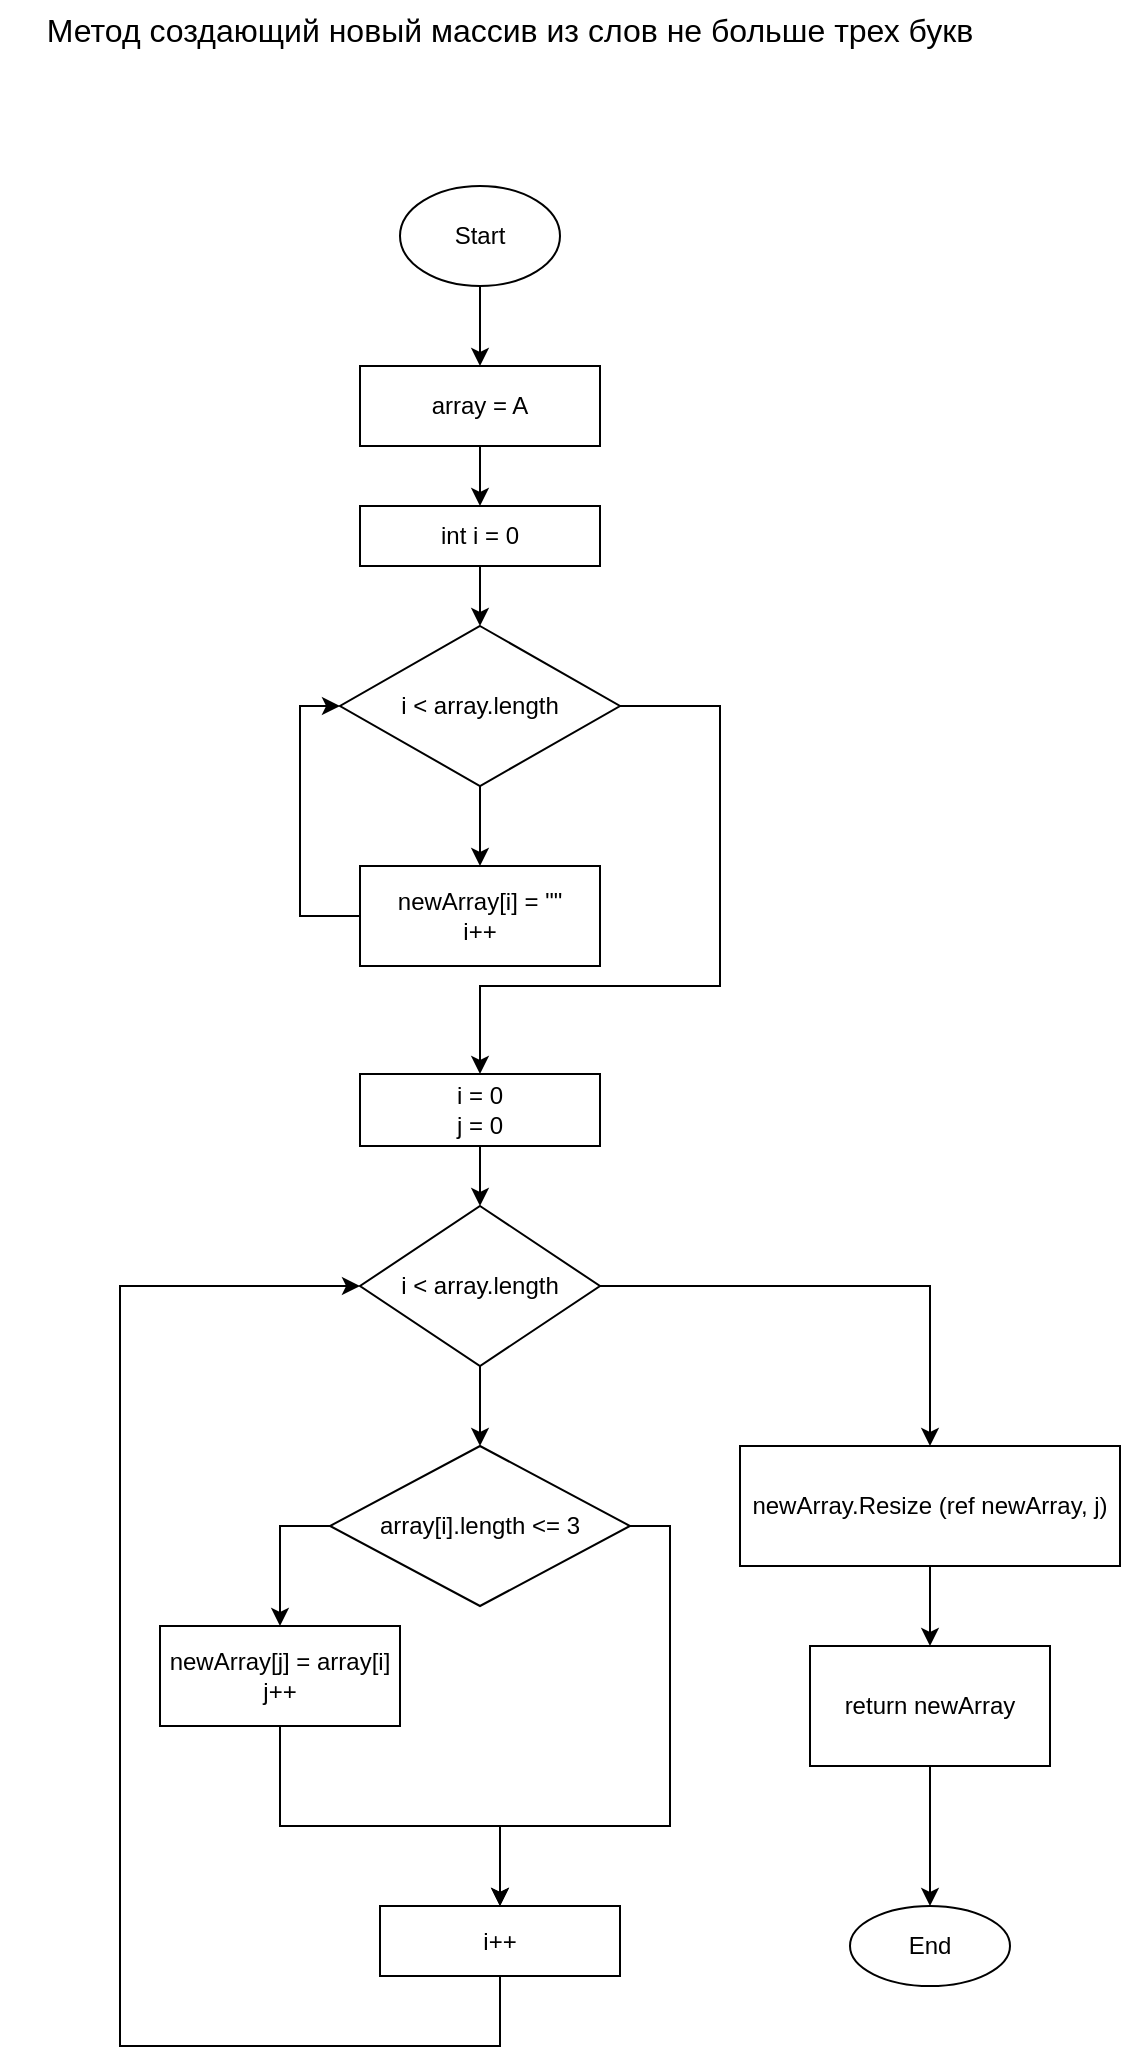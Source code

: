 <mxfile version="21.1.4" type="device">
  <diagram name="Страница 1" id="tKlFdhe6DmPF9fYMz_AW">
    <mxGraphModel dx="989" dy="556" grid="1" gridSize="10" guides="1" tooltips="1" connect="1" arrows="1" fold="1" page="1" pageScale="1" pageWidth="827" pageHeight="1169" math="0" shadow="0">
      <root>
        <mxCell id="0" />
        <mxCell id="1" parent="0" />
        <mxCell id="Rgx7Lz2elLKNHia8VYeP-5" value="" style="edgeStyle=orthogonalEdgeStyle;rounded=0;orthogonalLoop=1;jettySize=auto;html=1;" edge="1" parent="1" source="Rgx7Lz2elLKNHia8VYeP-1" target="Rgx7Lz2elLKNHia8VYeP-4">
          <mxGeometry relative="1" as="geometry" />
        </mxCell>
        <mxCell id="Rgx7Lz2elLKNHia8VYeP-1" value="Start" style="ellipse;whiteSpace=wrap;html=1;" vertex="1" parent="1">
          <mxGeometry x="340" y="113" width="80" height="50" as="geometry" />
        </mxCell>
        <mxCell id="Rgx7Lz2elLKNHia8VYeP-10" value="" style="edgeStyle=orthogonalEdgeStyle;rounded=0;orthogonalLoop=1;jettySize=auto;html=1;" edge="1" parent="1" source="Rgx7Lz2elLKNHia8VYeP-4" target="Rgx7Lz2elLKNHia8VYeP-9">
          <mxGeometry relative="1" as="geometry" />
        </mxCell>
        <mxCell id="Rgx7Lz2elLKNHia8VYeP-4" value="array = A&lt;br&gt;" style="whiteSpace=wrap;html=1;" vertex="1" parent="1">
          <mxGeometry x="320" y="203" width="120" height="40" as="geometry" />
        </mxCell>
        <mxCell id="Rgx7Lz2elLKNHia8VYeP-12" value="" style="edgeStyle=orthogonalEdgeStyle;rounded=0;orthogonalLoop=1;jettySize=auto;html=1;" edge="1" parent="1" source="Rgx7Lz2elLKNHia8VYeP-9" target="Rgx7Lz2elLKNHia8VYeP-11">
          <mxGeometry relative="1" as="geometry" />
        </mxCell>
        <mxCell id="Rgx7Lz2elLKNHia8VYeP-9" value="int i = 0" style="whiteSpace=wrap;html=1;" vertex="1" parent="1">
          <mxGeometry x="320" y="273" width="120" height="30" as="geometry" />
        </mxCell>
        <mxCell id="Rgx7Lz2elLKNHia8VYeP-17" style="edgeStyle=orthogonalEdgeStyle;rounded=0;orthogonalLoop=1;jettySize=auto;html=1;exitX=0.5;exitY=1;exitDx=0;exitDy=0;entryX=0.5;entryY=0;entryDx=0;entryDy=0;" edge="1" parent="1" source="Rgx7Lz2elLKNHia8VYeP-11" target="Rgx7Lz2elLKNHia8VYeP-14">
          <mxGeometry relative="1" as="geometry" />
        </mxCell>
        <mxCell id="Rgx7Lz2elLKNHia8VYeP-20" value="" style="edgeStyle=orthogonalEdgeStyle;rounded=0;orthogonalLoop=1;jettySize=auto;html=1;entryX=0.5;entryY=0;entryDx=0;entryDy=0;" edge="1" parent="1" source="Rgx7Lz2elLKNHia8VYeP-11" target="Rgx7Lz2elLKNHia8VYeP-23">
          <mxGeometry relative="1" as="geometry">
            <Array as="points">
              <mxPoint x="500" y="373" />
              <mxPoint x="500" y="513" />
              <mxPoint x="380" y="513" />
            </Array>
          </mxGeometry>
        </mxCell>
        <mxCell id="Rgx7Lz2elLKNHia8VYeP-11" value="i &amp;lt; array.length" style="rhombus;whiteSpace=wrap;html=1;" vertex="1" parent="1">
          <mxGeometry x="310" y="333" width="140" height="80" as="geometry" />
        </mxCell>
        <mxCell id="Rgx7Lz2elLKNHia8VYeP-18" style="edgeStyle=orthogonalEdgeStyle;rounded=0;orthogonalLoop=1;jettySize=auto;html=1;exitX=0;exitY=0.5;exitDx=0;exitDy=0;entryX=0;entryY=0.5;entryDx=0;entryDy=0;" edge="1" parent="1" source="Rgx7Lz2elLKNHia8VYeP-14" target="Rgx7Lz2elLKNHia8VYeP-11">
          <mxGeometry relative="1" as="geometry" />
        </mxCell>
        <mxCell id="Rgx7Lz2elLKNHia8VYeP-14" value="newArray[i] = &quot;&quot;&lt;br&gt;i++" style="whiteSpace=wrap;html=1;" vertex="1" parent="1">
          <mxGeometry x="320" y="453" width="120" height="50" as="geometry" />
        </mxCell>
        <mxCell id="Rgx7Lz2elLKNHia8VYeP-22" value="" style="edgeStyle=orthogonalEdgeStyle;rounded=0;orthogonalLoop=1;jettySize=auto;html=1;" edge="1" parent="1" source="Rgx7Lz2elLKNHia8VYeP-19" target="Rgx7Lz2elLKNHia8VYeP-21">
          <mxGeometry relative="1" as="geometry" />
        </mxCell>
        <mxCell id="Rgx7Lz2elLKNHia8VYeP-29" value="" style="edgeStyle=orthogonalEdgeStyle;rounded=0;orthogonalLoop=1;jettySize=auto;html=1;" edge="1" parent="1" source="Rgx7Lz2elLKNHia8VYeP-19" target="Rgx7Lz2elLKNHia8VYeP-28">
          <mxGeometry relative="1" as="geometry" />
        </mxCell>
        <mxCell id="Rgx7Lz2elLKNHia8VYeP-19" value="i &amp;lt; array.length" style="rhombus;whiteSpace=wrap;html=1;" vertex="1" parent="1">
          <mxGeometry x="320" y="623" width="120" height="80" as="geometry" />
        </mxCell>
        <mxCell id="Rgx7Lz2elLKNHia8VYeP-26" value="" style="edgeStyle=orthogonalEdgeStyle;rounded=0;orthogonalLoop=1;jettySize=auto;html=1;exitX=0;exitY=0.5;exitDx=0;exitDy=0;" edge="1" parent="1" source="Rgx7Lz2elLKNHia8VYeP-21" target="Rgx7Lz2elLKNHia8VYeP-25">
          <mxGeometry relative="1" as="geometry" />
        </mxCell>
        <mxCell id="Rgx7Lz2elLKNHia8VYeP-35" style="edgeStyle=orthogonalEdgeStyle;rounded=0;orthogonalLoop=1;jettySize=auto;html=1;exitX=1;exitY=0.5;exitDx=0;exitDy=0;entryX=0.5;entryY=0;entryDx=0;entryDy=0;" edge="1" parent="1" source="Rgx7Lz2elLKNHia8VYeP-21" target="Rgx7Lz2elLKNHia8VYeP-33">
          <mxGeometry relative="1" as="geometry">
            <Array as="points">
              <mxPoint x="475" y="783" />
              <mxPoint x="475" y="933" />
              <mxPoint x="390" y="933" />
            </Array>
          </mxGeometry>
        </mxCell>
        <mxCell id="Rgx7Lz2elLKNHia8VYeP-21" value="array[i].length &amp;lt;= 3" style="rhombus;whiteSpace=wrap;html=1;" vertex="1" parent="1">
          <mxGeometry x="305" y="743" width="150" height="80" as="geometry" />
        </mxCell>
        <mxCell id="Rgx7Lz2elLKNHia8VYeP-24" style="edgeStyle=orthogonalEdgeStyle;rounded=0;orthogonalLoop=1;jettySize=auto;html=1;exitX=0.5;exitY=1;exitDx=0;exitDy=0;entryX=0.5;entryY=0;entryDx=0;entryDy=0;" edge="1" parent="1" source="Rgx7Lz2elLKNHia8VYeP-23" target="Rgx7Lz2elLKNHia8VYeP-19">
          <mxGeometry relative="1" as="geometry" />
        </mxCell>
        <mxCell id="Rgx7Lz2elLKNHia8VYeP-23" value="i = 0&lt;br&gt;j = 0" style="rounded=0;whiteSpace=wrap;html=1;" vertex="1" parent="1">
          <mxGeometry x="320" y="557" width="120" height="36" as="geometry" />
        </mxCell>
        <mxCell id="Rgx7Lz2elLKNHia8VYeP-27" style="edgeStyle=orthogonalEdgeStyle;rounded=0;orthogonalLoop=1;jettySize=auto;html=1;exitX=0.5;exitY=1;exitDx=0;exitDy=0;entryX=0;entryY=0.5;entryDx=0;entryDy=0;" edge="1" parent="1" source="Rgx7Lz2elLKNHia8VYeP-33" target="Rgx7Lz2elLKNHia8VYeP-19">
          <mxGeometry relative="1" as="geometry">
            <Array as="points">
              <mxPoint x="390" y="1043" />
              <mxPoint x="200" y="1043" />
              <mxPoint x="200" y="663" />
            </Array>
          </mxGeometry>
        </mxCell>
        <mxCell id="Rgx7Lz2elLKNHia8VYeP-34" value="" style="edgeStyle=orthogonalEdgeStyle;rounded=0;orthogonalLoop=1;jettySize=auto;html=1;" edge="1" parent="1" source="Rgx7Lz2elLKNHia8VYeP-25" target="Rgx7Lz2elLKNHia8VYeP-33">
          <mxGeometry relative="1" as="geometry">
            <Array as="points">
              <mxPoint x="280" y="933" />
              <mxPoint x="390" y="933" />
            </Array>
          </mxGeometry>
        </mxCell>
        <mxCell id="Rgx7Lz2elLKNHia8VYeP-25" value="newArray[j] = array[i]&lt;br&gt;j++" style="whiteSpace=wrap;html=1;" vertex="1" parent="1">
          <mxGeometry x="220" y="833" width="120" height="50" as="geometry" />
        </mxCell>
        <mxCell id="Rgx7Lz2elLKNHia8VYeP-38" value="" style="edgeStyle=orthogonalEdgeStyle;rounded=0;orthogonalLoop=1;jettySize=auto;html=1;" edge="1" parent="1" source="Rgx7Lz2elLKNHia8VYeP-28" target="Rgx7Lz2elLKNHia8VYeP-37">
          <mxGeometry relative="1" as="geometry" />
        </mxCell>
        <mxCell id="Rgx7Lz2elLKNHia8VYeP-28" value="newArray.Resize (ref newArray, j)" style="whiteSpace=wrap;html=1;" vertex="1" parent="1">
          <mxGeometry x="510" y="743" width="190" height="60" as="geometry" />
        </mxCell>
        <mxCell id="Rgx7Lz2elLKNHia8VYeP-30" style="edgeStyle=orthogonalEdgeStyle;rounded=0;orthogonalLoop=1;jettySize=auto;html=1;exitX=0.5;exitY=1;exitDx=0;exitDy=0;" edge="1" parent="1" source="Rgx7Lz2elLKNHia8VYeP-25" target="Rgx7Lz2elLKNHia8VYeP-25">
          <mxGeometry relative="1" as="geometry" />
        </mxCell>
        <mxCell id="Rgx7Lz2elLKNHia8VYeP-33" value="i++" style="whiteSpace=wrap;html=1;" vertex="1" parent="1">
          <mxGeometry x="330" y="973" width="120" height="35" as="geometry" />
        </mxCell>
        <mxCell id="Rgx7Lz2elLKNHia8VYeP-40" value="" style="edgeStyle=orthogonalEdgeStyle;rounded=0;orthogonalLoop=1;jettySize=auto;html=1;" edge="1" parent="1" source="Rgx7Lz2elLKNHia8VYeP-37" target="Rgx7Lz2elLKNHia8VYeP-39">
          <mxGeometry relative="1" as="geometry" />
        </mxCell>
        <mxCell id="Rgx7Lz2elLKNHia8VYeP-37" value="return newArray" style="whiteSpace=wrap;html=1;" vertex="1" parent="1">
          <mxGeometry x="545" y="843" width="120" height="60" as="geometry" />
        </mxCell>
        <mxCell id="Rgx7Lz2elLKNHia8VYeP-39" value="End" style="ellipse;whiteSpace=wrap;html=1;" vertex="1" parent="1">
          <mxGeometry x="565" y="973" width="80" height="40" as="geometry" />
        </mxCell>
        <mxCell id="Rgx7Lz2elLKNHia8VYeP-41" value="&lt;font style=&quot;font-size: 16px;&quot;&gt;Метод создающий новый массив из слов не больше трех букв&lt;/font&gt;" style="text;html=1;strokeColor=none;fillColor=none;align=center;verticalAlign=middle;whiteSpace=wrap;rounded=0;" vertex="1" parent="1">
          <mxGeometry x="140" y="20" width="510" height="30" as="geometry" />
        </mxCell>
      </root>
    </mxGraphModel>
  </diagram>
</mxfile>
